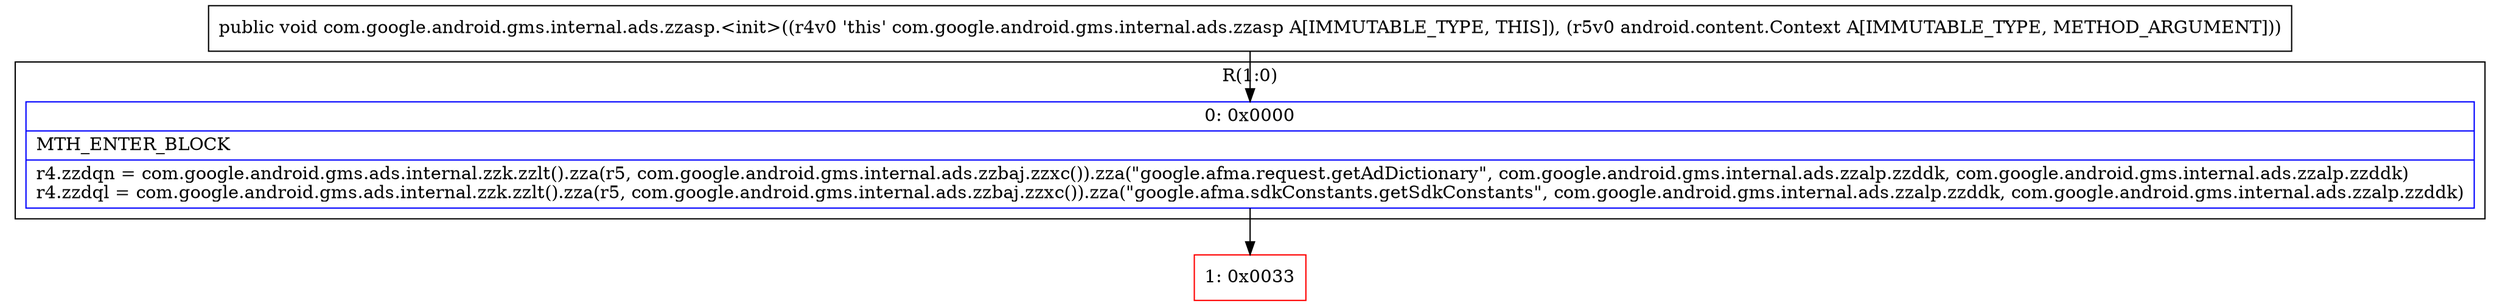 digraph "CFG forcom.google.android.gms.internal.ads.zzasp.\<init\>(Landroid\/content\/Context;)V" {
subgraph cluster_Region_859303686 {
label = "R(1:0)";
node [shape=record,color=blue];
Node_0 [shape=record,label="{0\:\ 0x0000|MTH_ENTER_BLOCK\l|r4.zzdqn = com.google.android.gms.ads.internal.zzk.zzlt().zza(r5, com.google.android.gms.internal.ads.zzbaj.zzxc()).zza(\"google.afma.request.getAdDictionary\", com.google.android.gms.internal.ads.zzalp.zzddk, com.google.android.gms.internal.ads.zzalp.zzddk)\lr4.zzdql = com.google.android.gms.ads.internal.zzk.zzlt().zza(r5, com.google.android.gms.internal.ads.zzbaj.zzxc()).zza(\"google.afma.sdkConstants.getSdkConstants\", com.google.android.gms.internal.ads.zzalp.zzddk, com.google.android.gms.internal.ads.zzalp.zzddk)\l}"];
}
Node_1 [shape=record,color=red,label="{1\:\ 0x0033}"];
MethodNode[shape=record,label="{public void com.google.android.gms.internal.ads.zzasp.\<init\>((r4v0 'this' com.google.android.gms.internal.ads.zzasp A[IMMUTABLE_TYPE, THIS]), (r5v0 android.content.Context A[IMMUTABLE_TYPE, METHOD_ARGUMENT])) }"];
MethodNode -> Node_0;
Node_0 -> Node_1;
}

